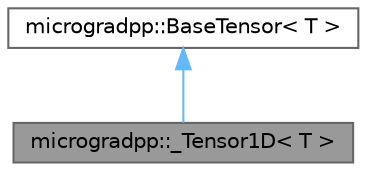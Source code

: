 digraph "microgradpp::_Tensor1D&lt; T &gt;"
{
 // LATEX_PDF_SIZE
  bgcolor="transparent";
  edge [fontname=Helvetica,fontsize=10,labelfontname=Helvetica,labelfontsize=10];
  node [fontname=Helvetica,fontsize=10,shape=box,height=0.2,width=0.4];
  Node1 [id="Node000001",label="microgradpp::_Tensor1D\< T \>",height=0.2,width=0.4,color="gray40", fillcolor="grey60", style="filled", fontcolor="black",tooltip="A class representing a 1D tensor (vector) of ValuePtr objects."];
  Node2 -> Node1 [id="edge1_Node000001_Node000002",dir="back",color="steelblue1",style="solid",tooltip=" "];
  Node2 [id="Node000002",label="microgradpp::BaseTensor\< T \>",height=0.2,width=0.4,color="gray40", fillcolor="white", style="filled",URL="$classmicrogradpp_1_1_base_tensor.html",tooltip="A base class for tensor types providing common functionalities."];
}
